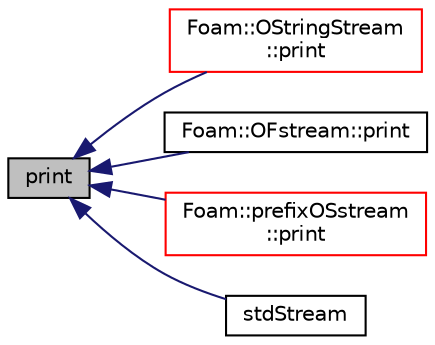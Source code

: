digraph "print"
{
  bgcolor="transparent";
  edge [fontname="Helvetica",fontsize="10",labelfontname="Helvetica",labelfontsize="10"];
  node [fontname="Helvetica",fontsize="10",shape=record];
  rankdir="LR";
  Node1 [label="print",height=0.2,width=0.4,color="black", fillcolor="grey75", style="filled", fontcolor="black"];
  Node1 -> Node2 [dir="back",color="midnightblue",fontsize="10",style="solid",fontname="Helvetica"];
  Node2 [label="Foam::OStringStream\l::print",height=0.2,width=0.4,color="red",URL="$a01783.html#a396408e517abe1f8cae9d2844a18ad1e",tooltip="Print description to Ostream. "];
  Node1 -> Node3 [dir="back",color="midnightblue",fontsize="10",style="solid",fontname="Helvetica"];
  Node3 [label="Foam::OFstream::print",height=0.2,width=0.4,color="black",URL="$a01749.html#a396408e517abe1f8cae9d2844a18ad1e",tooltip="Print description of IOstream to Ostream. "];
  Node1 -> Node4 [dir="back",color="midnightblue",fontsize="10",style="solid",fontname="Helvetica"];
  Node4 [label="Foam::prefixOSstream\l::print",height=0.2,width=0.4,color="red",URL="$a01998.html#a396408e517abe1f8cae9d2844a18ad1e",tooltip="Print description of IOstream to Ostream. "];
  Node1 -> Node5 [dir="back",color="midnightblue",fontsize="10",style="solid",fontname="Helvetica"];
  Node5 [label="stdStream",height=0.2,width=0.4,color="black",URL="$a01781.html#ad90eba054ac4b443ceeba7d6c4ca5b64",tooltip="Const access to underlying std::ostream. "];
}
